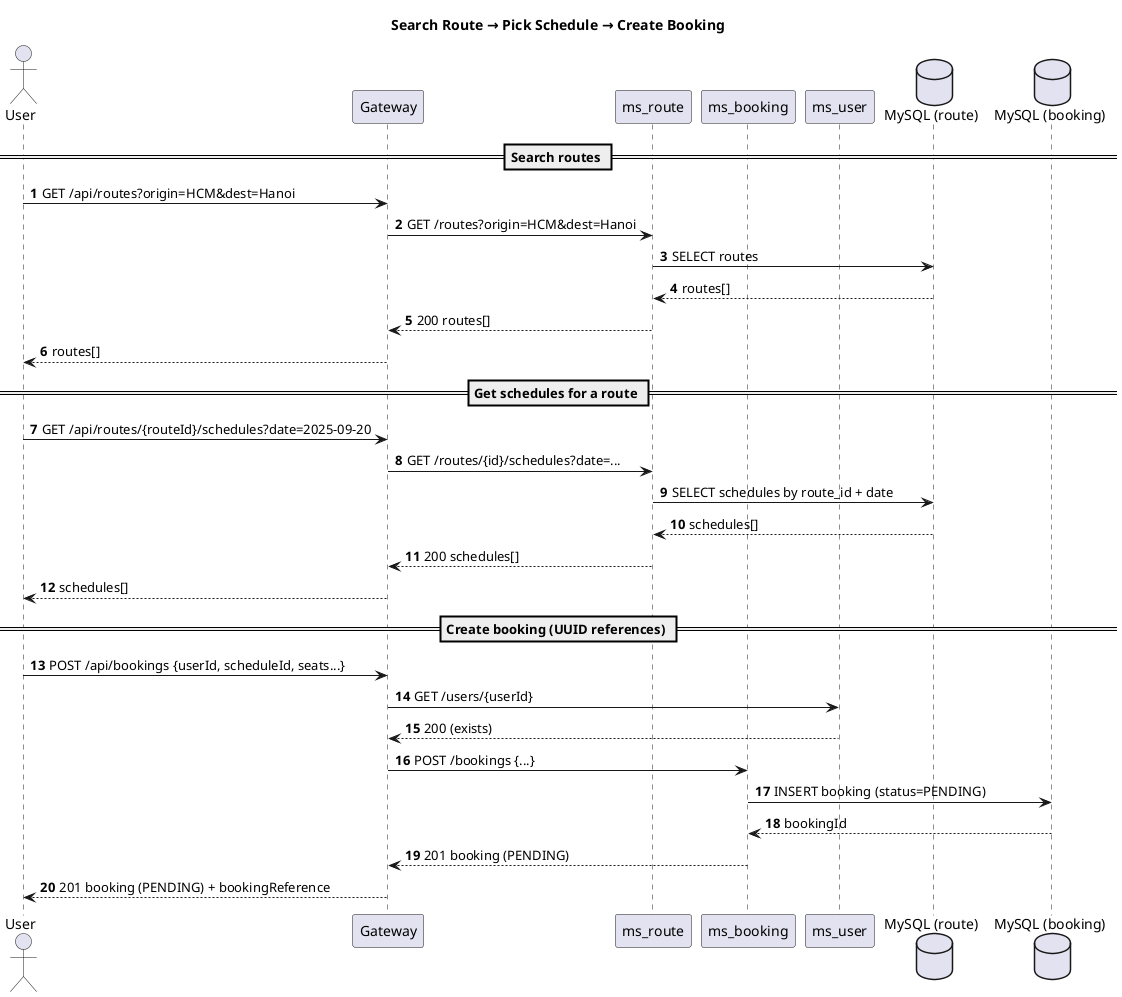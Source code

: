 @startuml seq-search-and-book
title Search Route → Pick Schedule → Create Booking
autonumber

actor User as U
participant "Gateway" as GW
participant "ms_route" as MSR
participant "ms_booking" as MSB
participant "ms_user" as MSU
database "MySQL (route)" as DB_R
database "MySQL (booking)" as DB_B

== Search routes ==
U -> GW: GET /api/routes?origin=HCM&dest=Hanoi
GW -> MSR: GET /routes?origin=HCM&dest=Hanoi
MSR -> DB_R: SELECT routes
DB_R --> MSR: routes[]
MSR --> GW: 200 routes[]
GW --> U: routes[]

== Get schedules for a route ==
U -> GW: GET /api/routes/{routeId}/schedules?date=2025-09-20
GW -> MSR: GET /routes/{id}/schedules?date=...
MSR -> DB_R: SELECT schedules by route_id + date
DB_R --> MSR: schedules[]
MSR --> GW: 200 schedules[]
GW --> U: schedules[]

== Create booking (UUID references) ==
U -> GW: POST /api/bookings {userId, scheduleId, seats...}
GW -> MSU: GET /users/{userId}
MSU --> GW: 200 (exists)
GW -> MSB: POST /bookings {...}
MSB -> DB_B: INSERT booking (status=PENDING)
DB_B --> MSB: bookingId
MSB --> GW: 201 booking (PENDING)
GW --> U: 201 booking (PENDING) + bookingReference
@enduml
